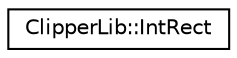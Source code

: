 digraph "Graphical Class Hierarchy"
{
  edge [fontname="Helvetica",fontsize="10",labelfontname="Helvetica",labelfontsize="10"];
  node [fontname="Helvetica",fontsize="10",shape=record];
  rankdir="LR";
  Node1 [label="ClipperLib::IntRect",height=0.2,width=0.4,color="black", fillcolor="white", style="filled",URL="$struct_clipper_lib_1_1_int_rect.html"];
}
